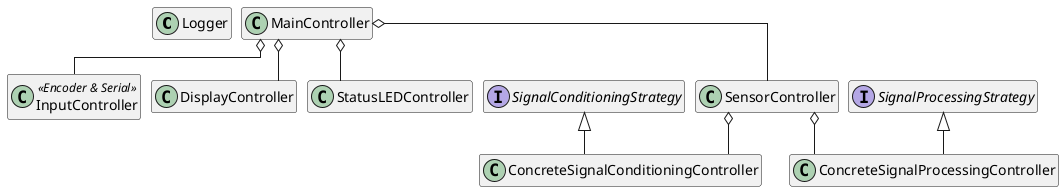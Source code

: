 @startuml

skinparam nodesep 10
skinparam ranksep 35
skinparam linetype ortho
hide empty members

class Logger
class MainController

class InputController <<Encoder & Serial>>
MainController o-- InputController

class DisplayController
MainController o-- DisplayController

class StatusLEDController
MainController o-- StatusLEDController

class SensorController
MainController o-- SensorController

interface SignalConditioningStrategy
class ConcreteSignalConditioningController extends SignalConditioningStrategy
SensorController o-- ConcreteSignalConditioningController

interface SignalProcessingStrategy
class ConcreteSignalProcessingController extends SignalProcessingStrategy
SensorController o-- ConcreteSignalProcessingController


@enduml